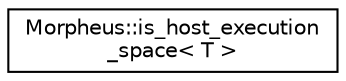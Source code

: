digraph "Graphical Class Hierarchy"
{
 // LATEX_PDF_SIZE
  edge [fontname="Helvetica",fontsize="10",labelfontname="Helvetica",labelfontsize="10"];
  node [fontname="Helvetica",fontsize="10",shape=record];
  rankdir="LR";
  Node0 [label="Morpheus::is_host_execution\l_space\< T \>",height=0.2,width=0.4,color="black", fillcolor="white", style="filled",URL="$classMorpheus_1_1is__host__execution__space.html",tooltip="Checks if the given type T is a supported Host execution space."];
}

